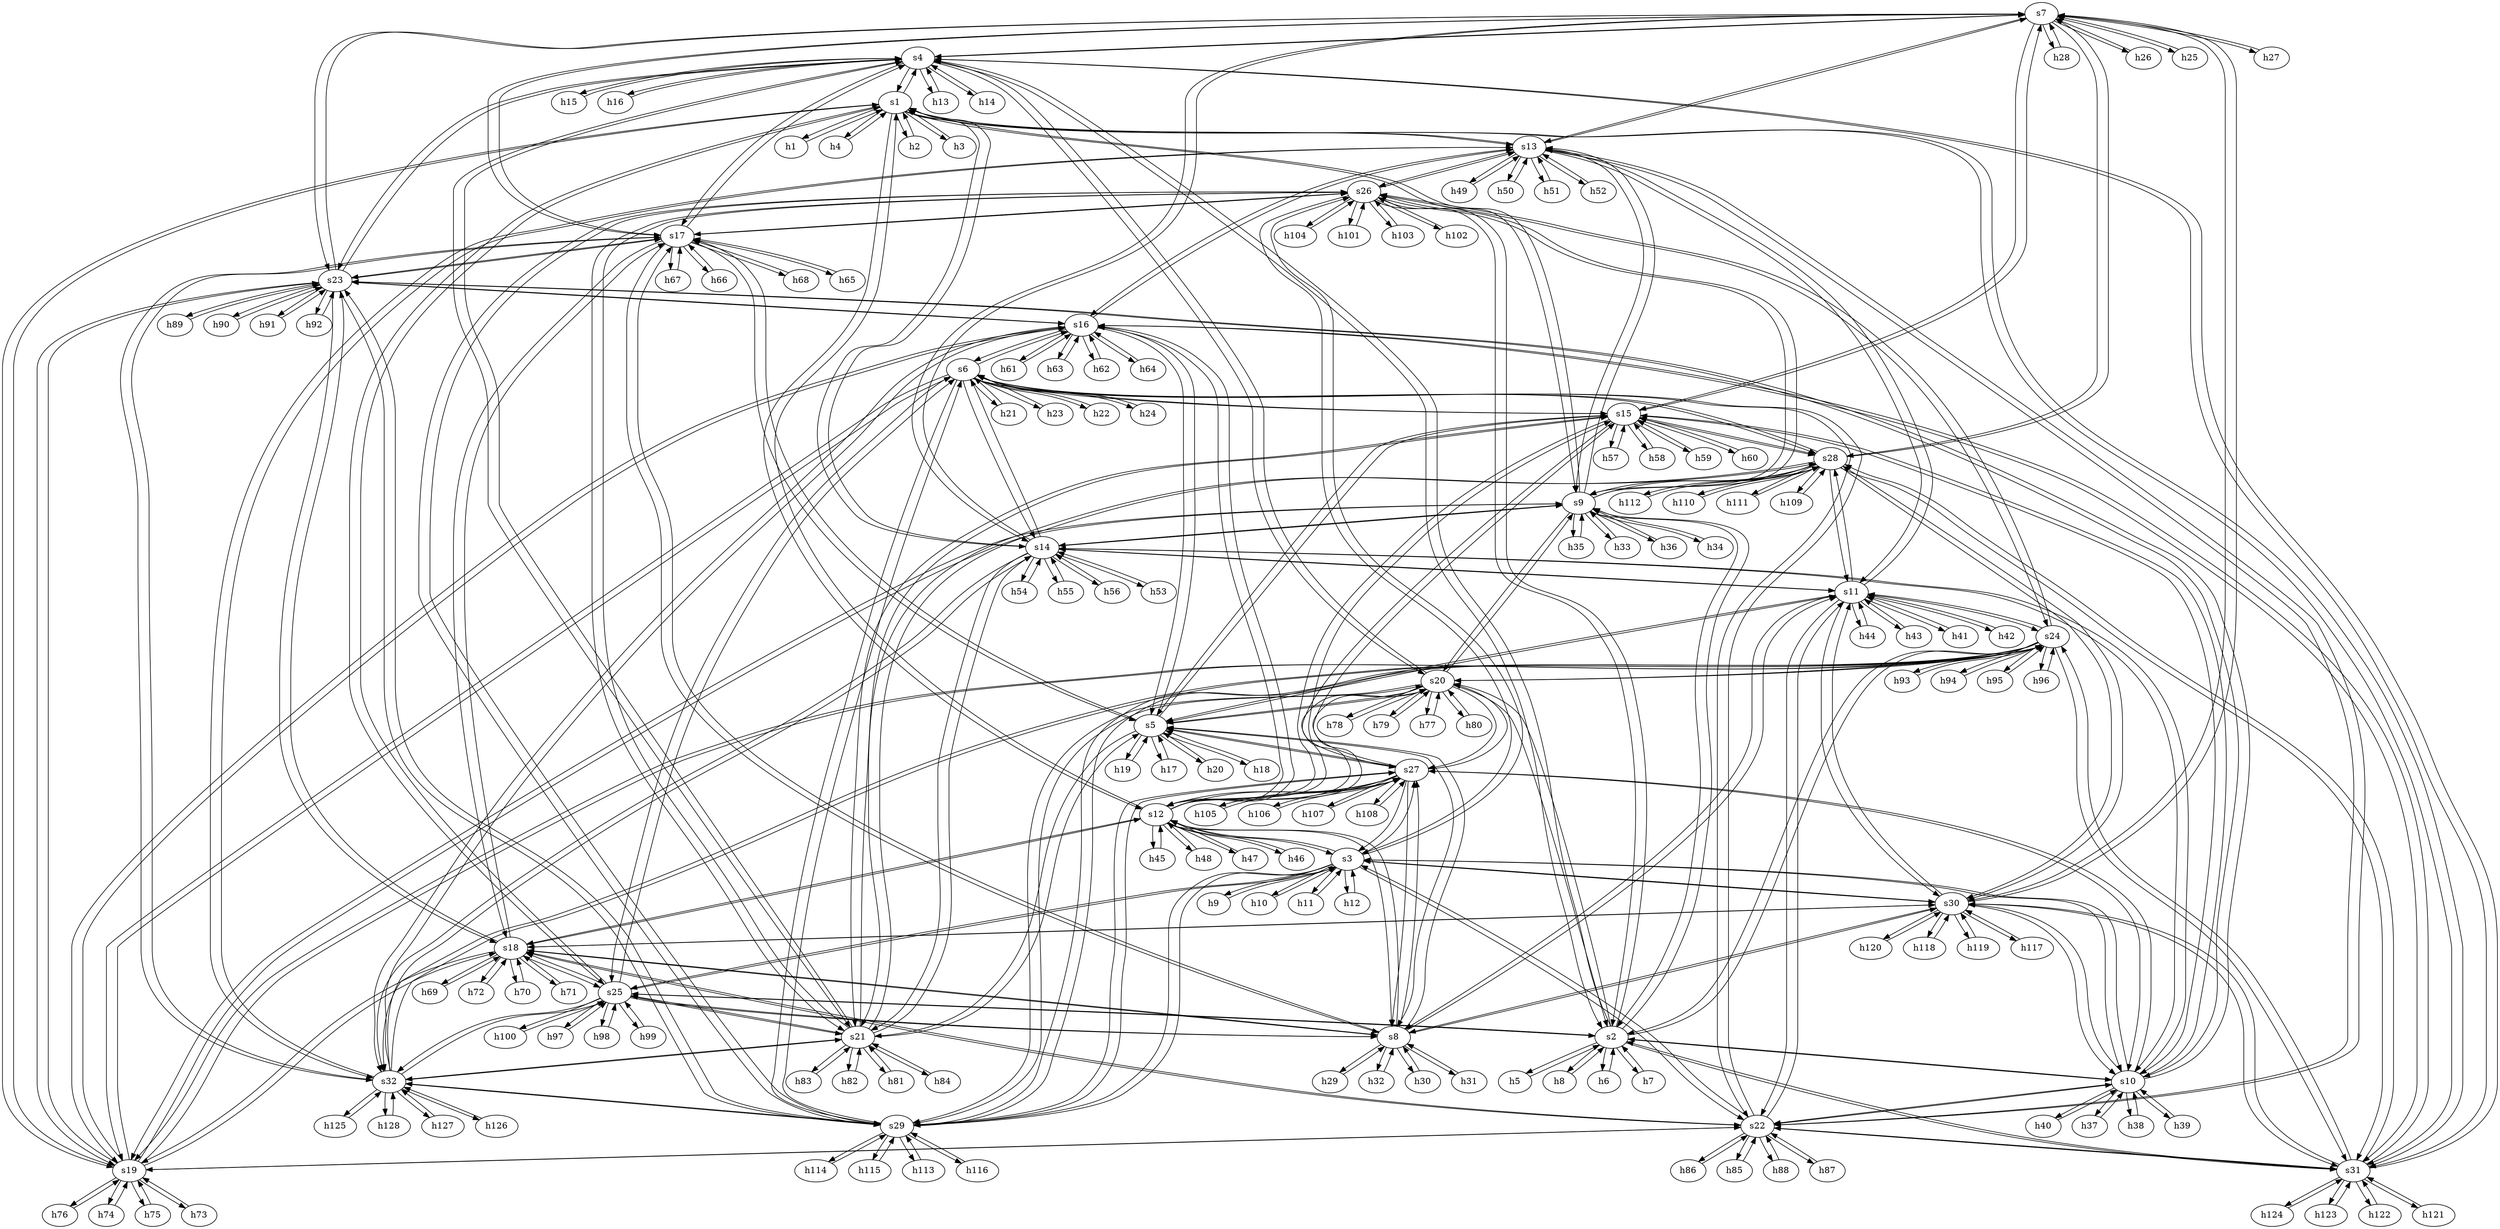 strict digraph "" {
	s7	 [id=7,
		type=switch];
	s4	 [id=4,
		type=switch];
	s7 -> s4	 [capacity="1Gbps",
		cost=1,
		dst_port=7,
		src_port=7];
	s13	 [id=13,
		type=switch];
	s7 -> s13	 [capacity="1Gbps",
		cost=1,
		dst_port=2,
		src_port=0];
	s17	 [id=17,
		type=switch];
	s7 -> s17	 [capacity="1Gbps",
		cost=1,
		dst_port=1,
		src_port=1];
	s15	 [id=15,
		type=switch];
	s7 -> s15	 [capacity="1Gbps",
		cost=1,
		dst_port=2,
		src_port=3];
	s14	 [id=14,
		type=switch];
	s7 -> s14	 [capacity="1Gbps",
		cost=1,
		dst_port=3,
		src_port=4];
	s30	 [id=30,
		type=switch];
	s7 -> s30	 [capacity="1Gbps",
		cost=1,
		dst_port=5,
		src_port=2];
	h28	 [ip="111.0.0.28",
		mac="0:0:0:0:0:1c",
		type=host];
	s7 -> h28	 [capacity="1Gbps",
		cost=1,
		dst_port=0,
		src_port=7];
	s23	 [id=23,
		type=switch];
	s7 -> s23	 [capacity="1Gbps",
		cost=1,
		dst_port=2,
		src_port=5];
	h26	 [ip="111.0.0.26",
		mac="0:0:0:0:0:1a",
		type=host];
	s7 -> h26	 [capacity="1Gbps",
		cost=1,
		dst_port=0,
		src_port=5];
	h25	 [ip="111.0.0.25",
		mac="0:0:0:0:0:19",
		type=host];
	s7 -> h25	 [capacity="1Gbps",
		cost=1,
		dst_port=0,
		src_port=4];
	s28	 [id=28,
		type=switch];
	s7 -> s28	 [capacity="1Gbps",
		cost=1,
		dst_port=3,
		src_port=6];
	h27	 [ip="111.0.0.27",
		mac="0:0:0:0:0:1b",
		type=host];
	s7 -> h27	 [capacity="1Gbps",
		cost=1,
		dst_port=0,
		src_port=6];
	h20	 [ip="111.0.0.20",
		mac="0:0:0:0:0:14",
		type=host];
	s5	 [id=5,
		type=switch];
	h20 -> s5	 [capacity="1Gbps",
		cost=1,
		dst_port=7,
		src_port=0];
	h47	 [ip="111.0.0.47",
		mac="0:0:0:0:0:2f",
		type=host];
	s12	 [id=12,
		type=switch];
	h47 -> s12	 [capacity="1Gbps",
		cost=1,
		dst_port=6,
		src_port=0];
	h46	 [ip="111.0.0.46",
		mac="0:0:0:0:0:2e",
		type=host];
	h46 -> s12	 [capacity="1Gbps",
		cost=1,
		dst_port=5,
		src_port=0];
	h45	 [ip="111.0.0.45",
		mac="0:0:0:0:0:2d",
		type=host];
	h45 -> s12	 [capacity="1Gbps",
		cost=1,
		dst_port=4,
		src_port=0];
	h44	 [ip="111.0.0.44",
		mac="0:0:0:0:0:2c",
		type=host];
	s11	 [id=11,
		type=switch];
	h44 -> s11	 [capacity="1Gbps",
		cost=1,
		dst_port=7,
		src_port=0];
	h43	 [ip="111.0.0.43",
		mac="0:0:0:0:0:2b",
		type=host];
	h43 -> s11	 [capacity="1Gbps",
		cost=1,
		dst_port=6,
		src_port=0];
	s5 -> h20	 [capacity="1Gbps",
		cost=1,
		dst_port=0,
		src_port=7];
	s5 -> s11	 [capacity="1Gbps",
		cost=1,
		dst_port=3,
		src_port=1];
	s5 -> s17	 [capacity="1Gbps",
		cost=1,
		dst_port=2,
		src_port=2];
	s16	 [id=16,
		type=switch];
	s5 -> s16	 [capacity="1Gbps",
		cost=1,
		dst_port=5,
		src_port=3];
	s5 -> s15	 [capacity="1Gbps",
		cost=1,
		dst_port=4,
		src_port=4];
	h18	 [ip="111.0.0.18",
		mac="0:0:0:0:0:12",
		type=host];
	s5 -> h18	 [capacity="1Gbps",
		cost=1,
		dst_port=0,
		src_port=5];
	h19	 [ip="111.0.0.19",
		mac="0:0:0:0:0:13",
		type=host];
	s5 -> h19	 [capacity="1Gbps",
		cost=1,
		dst_port=0,
		src_port=6];
	h17	 [ip="111.0.0.17",
		mac="0:0:0:0:0:11",
		type=host];
	s5 -> h17	 [capacity="1Gbps",
		cost=1,
		dst_port=0,
		src_port=4];
	s8	 [id=8,
		type=switch];
	s5 -> s8	 [capacity="1Gbps",
		cost=1,
		dst_port=5,
		src_port=0];
	s20	 [id=20,
		type=switch];
	s5 -> s20	 [capacity="1Gbps",
		cost=1,
		dst_port=2,
		src_port=5];
	s21	 [id=21,
		type=switch];
	s5 -> s21	 [capacity="1Gbps",
		cost=1,
		dst_port=4,
		src_port=6];
	s27	 [id=27,
		type=switch];
	s5 -> s27	 [capacity="1Gbps",
		cost=1,
		dst_port=6,
		src_port=7];
	h41	 [ip="111.0.0.41",
		mac="0:0:0:0:0:29",
		type=host];
	h41 -> s11	 [capacity="1Gbps",
		cost=1,
		dst_port=4,
		src_port=0];
	h40	 [ip="111.0.0.40",
		mac="0:0:0:0:0:28",
		type=host];
	s10	 [id=10,
		type=switch];
	h40 -> s10	 [capacity="1Gbps",
		cost=1,
		dst_port=7,
		src_port=0];
	s4 -> s7	 [capacity="1Gbps",
		cost=1,
		dst_port=7,
		src_port=7];
	s4 -> s17	 [capacity="1Gbps",
		cost=1,
		dst_port=3,
		src_port=3];
	s31	 [id=31,
		type=switch];
	s4 -> s31	 [capacity="1Gbps",
		cost=1,
		dst_port=4,
		src_port=0];
	h13	 [ip="111.0.0.13",
		mac="0:0:0:0:0:d",
		type=host];
	s4 -> h13	 [capacity="1Gbps",
		cost=1,
		dst_port=0,
		src_port=4];
	h14	 [ip="111.0.0.14",
		mac="0:0:0:0:0:e",
		type=host];
	s4 -> h14	 [capacity="1Gbps",
		cost=1,
		dst_port=0,
		src_port=5];
	h15	 [ip="111.0.0.15",
		mac="0:0:0:0:0:f",
		type=host];
	s4 -> h15	 [capacity="1Gbps",
		cost=1,
		dst_port=0,
		src_port=6];
	h16	 [ip="111.0.0.16",
		mac="0:0:0:0:0:10",
		type=host];
	s4 -> h16	 [capacity="1Gbps",
		cost=1,
		dst_port=0,
		src_port=7];
	s4 -> s23	 [capacity="1Gbps",
		cost=1,
		dst_port=6,
		src_port=4];
	s2	 [id=2,
		type=switch];
	s4 -> s2	 [capacity="1Gbps",
		cost=1,
		dst_port=3,
		src_port=1];
	s1	 [id=1,
		type=switch];
	s4 -> s1	 [capacity="1Gbps",
		cost=1,
		dst_port=7,
		src_port=2];
	s4 -> s20	 [capacity="1Gbps",
		cost=1,
		dst_port=3,
		src_port=5];
	s4 -> s21	 [capacity="1Gbps",
		cost=1,
		dst_port=7,
		src_port=6];
	h49	 [ip="111.0.0.49",
		mac="0:0:0:0:0:31",
		type=host];
	h49 -> s13	 [capacity="1Gbps",
		cost=1,
		dst_port=4,
		src_port=0];
	h48	 [ip="111.0.0.48",
		mac="0:0:0:0:0:30",
		type=host];
	h48 -> s12	 [capacity="1Gbps",
		cost=1,
		dst_port=7,
		src_port=0];
	h128	 [ip="111.0.0.128",
		mac="0:0:0:0:0:80",
		type=host];
	s32	 [id=32,
		type=switch];
	h128 -> s32	 [capacity="1Gbps",
		cost=1,
		dst_port=7,
		src_port=0];
	h127	 [ip="111.0.0.127",
		mac="0:0:0:0:0:7f",
		type=host];
	h127 -> s32	 [capacity="1Gbps",
		cost=1,
		dst_port=6,
		src_port=0];
	h126	 [ip="111.0.0.126",
		mac="0:0:0:0:0:7e",
		type=host];
	h126 -> s32	 [capacity="1Gbps",
		cost=1,
		dst_port=5,
		src_port=0];
	h125	 [ip="111.0.0.125",
		mac="0:0:0:0:0:7d",
		type=host];
	h125 -> s32	 [capacity="1Gbps",
		cost=1,
		dst_port=4,
		src_port=0];
	h124	 [ip="111.0.0.124",
		mac="0:0:0:0:0:7c",
		type=host];
	h124 -> s31	 [capacity="1Gbps",
		cost=1,
		dst_port=7,
		src_port=0];
	h123	 [ip="111.0.0.123",
		mac="0:0:0:0:0:7b",
		type=host];
	h123 -> s31	 [capacity="1Gbps",
		cost=1,
		dst_port=6,
		src_port=0];
	h122	 [ip="111.0.0.122",
		mac="0:0:0:0:0:7a",
		type=host];
	h122 -> s31	 [capacity="1Gbps",
		cost=1,
		dst_port=5,
		src_port=0];
	h121	 [ip="111.0.0.121",
		mac="0:0:0:0:0:79",
		type=host];
	h121 -> s31	 [capacity="1Gbps",
		cost=1,
		dst_port=4,
		src_port=0];
	h120	 [ip="111.0.0.120",
		mac="0:0:0:0:0:78",
		type=host];
	h120 -> s30	 [capacity="1Gbps",
		cost=1,
		dst_port=7,
		src_port=0];
	h54	 [ip="111.0.0.54",
		mac="0:0:0:0:0:36",
		type=host];
	h54 -> s14	 [capacity="1Gbps",
		cost=1,
		dst_port=5,
		src_port=0];
	h55	 [ip="111.0.0.55",
		mac="0:0:0:0:0:37",
		type=host];
	h55 -> s14	 [capacity="1Gbps",
		cost=1,
		dst_port=6,
		src_port=0];
	h56	 [ip="111.0.0.56",
		mac="0:0:0:0:0:38",
		type=host];
	h56 -> s14	 [capacity="1Gbps",
		cost=1,
		dst_port=7,
		src_port=0];
	h57	 [ip="111.0.0.57",
		mac="0:0:0:0:0:39",
		type=host];
	h57 -> s15	 [capacity="1Gbps",
		cost=1,
		dst_port=4,
		src_port=0];
	h50	 [ip="111.0.0.50",
		mac="0:0:0:0:0:32",
		type=host];
	h50 -> s13	 [capacity="1Gbps",
		cost=1,
		dst_port=5,
		src_port=0];
	h51	 [ip="111.0.0.51",
		mac="0:0:0:0:0:33",
		type=host];
	h51 -> s13	 [capacity="1Gbps",
		cost=1,
		dst_port=6,
		src_port=0];
	h52	 [ip="111.0.0.52",
		mac="0:0:0:0:0:34",
		type=host];
	h52 -> s13	 [capacity="1Gbps",
		cost=1,
		dst_port=7,
		src_port=0];
	h53	 [ip="111.0.0.53",
		mac="0:0:0:0:0:35",
		type=host];
	h53 -> s14	 [capacity="1Gbps",
		cost=1,
		dst_port=4,
		src_port=0];
	h58	 [ip="111.0.0.58",
		mac="0:0:0:0:0:3a",
		type=host];
	h58 -> s15	 [capacity="1Gbps",
		cost=1,
		dst_port=5,
		src_port=0];
	h59	 [ip="111.0.0.59",
		mac="0:0:0:0:0:3b",
		type=host];
	h59 -> s15	 [capacity="1Gbps",
		cost=1,
		dst_port=6,
		src_port=0];
	h42	 [ip="111.0.0.42",
		mac="0:0:0:0:0:2a",
		type=host];
	h42 -> s11	 [capacity="1Gbps",
		cost=1,
		dst_port=5,
		src_port=0];
	h118	 [ip="111.0.0.118",
		mac="0:0:0:0:0:76",
		type=host];
	h118 -> s30	 [capacity="1Gbps",
		cost=1,
		dst_port=5,
		src_port=0];
	h119	 [ip="111.0.0.119",
		mac="0:0:0:0:0:77",
		type=host];
	h119 -> s30	 [capacity="1Gbps",
		cost=1,
		dst_port=6,
		src_port=0];
	h112	 [ip="111.0.0.112",
		mac="0:0:0:0:0:70",
		type=host];
	h112 -> s28	 [capacity="1Gbps",
		cost=1,
		dst_port=7,
		src_port=0];
	h113	 [ip="111.0.0.113",
		mac="0:0:0:0:0:71",
		type=host];
	s29	 [id=29,
		type=switch];
	h113 -> s29	 [capacity="1Gbps",
		cost=1,
		dst_port=4,
		src_port=0];
	h110	 [ip="111.0.0.110",
		mac="0:0:0:0:0:6e",
		type=host];
	h110 -> s28	 [capacity="1Gbps",
		cost=1,
		dst_port=5,
		src_port=0];
	h111	 [ip="111.0.0.111",
		mac="0:0:0:0:0:6f",
		type=host];
	h111 -> s28	 [capacity="1Gbps",
		cost=1,
		dst_port=6,
		src_port=0];
	h116	 [ip="111.0.0.116",
		mac="0:0:0:0:0:74",
		type=host];
	h116 -> s29	 [capacity="1Gbps",
		cost=1,
		dst_port=7,
		src_port=0];
	h117	 [ip="111.0.0.117",
		mac="0:0:0:0:0:75",
		type=host];
	h117 -> s30	 [capacity="1Gbps",
		cost=1,
		dst_port=4,
		src_port=0];
	h114	 [ip="111.0.0.114",
		mac="0:0:0:0:0:72",
		type=host];
	h114 -> s29	 [capacity="1Gbps",
		cost=1,
		dst_port=5,
		src_port=0];
	h115	 [ip="111.0.0.115",
		mac="0:0:0:0:0:73",
		type=host];
	h115 -> s29	 [capacity="1Gbps",
		cost=1,
		dst_port=6,
		src_port=0];
	h69	 [ip="111.0.0.69",
		mac="0:0:0:0:0:45",
		type=host];
	s18	 [id=18,
		type=switch];
	h69 -> s18	 [capacity="1Gbps",
		cost=1,
		dst_port=4,
		src_port=0];
	h68	 [ip="111.0.0.68",
		mac="0:0:0:0:0:44",
		type=host];
	h68 -> s17	 [capacity="1Gbps",
		cost=1,
		dst_port=7,
		src_port=0];
	h61	 [ip="111.0.0.61",
		mac="0:0:0:0:0:3d",
		type=host];
	h61 -> s16	 [capacity="1Gbps",
		cost=1,
		dst_port=4,
		src_port=0];
	h60	 [ip="111.0.0.60",
		mac="0:0:0:0:0:3c",
		type=host];
	h60 -> s15	 [capacity="1Gbps",
		cost=1,
		dst_port=7,
		src_port=0];
	h63	 [ip="111.0.0.63",
		mac="0:0:0:0:0:3f",
		type=host];
	h63 -> s16	 [capacity="1Gbps",
		cost=1,
		dst_port=6,
		src_port=0];
	h62	 [ip="111.0.0.62",
		mac="0:0:0:0:0:3e",
		type=host];
	h62 -> s16	 [capacity="1Gbps",
		cost=1,
		dst_port=5,
		src_port=0];
	h65	 [ip="111.0.0.65",
		mac="0:0:0:0:0:41",
		type=host];
	h65 -> s17	 [capacity="1Gbps",
		cost=1,
		dst_port=4,
		src_port=0];
	h64	 [ip="111.0.0.64",
		mac="0:0:0:0:0:40",
		type=host];
	h64 -> s16	 [capacity="1Gbps",
		cost=1,
		dst_port=7,
		src_port=0];
	h67	 [ip="111.0.0.67",
		mac="0:0:0:0:0:43",
		type=host];
	h67 -> s17	 [capacity="1Gbps",
		cost=1,
		dst_port=6,
		src_port=0];
	h66	 [ip="111.0.0.66",
		mac="0:0:0:0:0:42",
		type=host];
	h66 -> s17	 [capacity="1Gbps",
		cost=1,
		dst_port=5,
		src_port=0];
	s19	 [id=19,
		type=switch];
	s19 -> s18	 [capacity="1Gbps",
		cost=1,
		dst_port=0,
		src_port=1];
	s19 -> s16	 [capacity="1Gbps",
		cost=1,
		dst_port=0,
		src_port=3];
	h76	 [ip="111.0.0.76",
		mac="0:0:0:0:0:4c",
		type=host];
	s19 -> h76	 [capacity="1Gbps",
		cost=1,
		dst_port=0,
		src_port=7];
	h74	 [ip="111.0.0.74",
		mac="0:0:0:0:0:4a",
		type=host];
	s19 -> h74	 [capacity="1Gbps",
		cost=1,
		dst_port=0,
		src_port=5];
	h75	 [ip="111.0.0.75",
		mac="0:0:0:0:0:4b",
		type=host];
	s19 -> h75	 [capacity="1Gbps",
		cost=1,
		dst_port=0,
		src_port=6];
	h73	 [ip="111.0.0.73",
		mac="0:0:0:0:0:49",
		type=host];
	s19 -> h73	 [capacity="1Gbps",
		cost=1,
		dst_port=0,
		src_port=4];
	s9	 [id=9,
		type=switch];
	s19 -> s9	 [capacity="1Gbps",
		cost=1,
		dst_port=0,
		src_port=0];
	s19 -> s23	 [capacity="1Gbps",
		cost=1,
		dst_port=0,
		src_port=6];
	s19 -> s1	 [capacity="1Gbps",
		cost=1,
		dst_port=4,
		src_port=2];
	s6	 [id=6,
		type=switch];
	s19 -> s6	 [capacity="1Gbps",
		cost=1,
		dst_port=0,
		src_port=4];
	s22	 [id=22,
		type=switch];
	s19 -> s22	 [capacity="1Gbps",
		cost=1,
		dst_port=0,
		src_port=5];
	s24	 [id=24,
		type=switch];
	s19 -> s24	 [capacity="1Gbps",
		cost=1,
		dst_port=0,
		src_port=7];
	s18 -> h69	 [capacity="1Gbps",
		cost=1,
		dst_port=0,
		src_port=4];
	s18 -> s19	 [capacity="1Gbps",
		cost=1,
		dst_port=1,
		src_port=0];
	s18 -> s12	 [capacity="1Gbps",
		cost=1,
		dst_port=6,
		src_port=2];
	s18 -> s17	 [capacity="1Gbps",
		cost=1,
		dst_port=0,
		src_port=3];
	h72	 [ip="111.0.0.72",
		mac="0:0:0:0:0:48",
		type=host];
	s18 -> h72	 [capacity="1Gbps",
		cost=1,
		dst_port=0,
		src_port=7];
	h70	 [ip="111.0.0.70",
		mac="0:0:0:0:0:46",
		type=host];
	s18 -> h70	 [capacity="1Gbps",
		cost=1,
		dst_port=0,
		src_port=5];
	h71	 [ip="111.0.0.71",
		mac="0:0:0:0:0:47",
		type=host];
	s18 -> h71	 [capacity="1Gbps",
		cost=1,
		dst_port=0,
		src_port=6];
	s18 -> s30	 [capacity="1Gbps",
		cost=1,
		dst_port=6,
		src_port=4];
	s18 -> s8	 [capacity="1Gbps",
		cost=1,
		dst_port=0,
		src_port=1];
	s18 -> s23	 [capacity="1Gbps",
		cost=1,
		dst_port=1,
		src_port=6];
	s25	 [id=25,
		type=switch];
	s18 -> s25	 [capacity="1Gbps",
		cost=1,
		dst_port=6,
		src_port=7];
	s18 -> s22	 [capacity="1Gbps",
		cost=1,
		dst_port=1,
		src_port=5];
	s13 -> s7	 [capacity="1Gbps",
		cost=1,
		dst_port=0,
		src_port=2];
	s13 -> h49	 [capacity="1Gbps",
		cost=1,
		dst_port=0,
		src_port=4];
	s13 -> h50	 [capacity="1Gbps",
		cost=1,
		dst_port=0,
		src_port=5];
	s13 -> h51	 [capacity="1Gbps",
		cost=1,
		dst_port=0,
		src_port=6];
	s13 -> h52	 [capacity="1Gbps",
		cost=1,
		dst_port=0,
		src_port=7];
	s13 -> s11	 [capacity="1Gbps",
		cost=1,
		dst_port=1,
		src_port=1];
	s13 -> s16	 [capacity="1Gbps",
		cost=1,
		dst_port=1,
		src_port=3];
	s13 -> s32	 [capacity="1Gbps",
		cost=1,
		dst_port=0,
		src_port=4];
	s13 -> s9	 [capacity="1Gbps",
		cost=1,
		dst_port=1,
		src_port=0];
	s13 -> s1	 [capacity="1Gbps",
		cost=1,
		dst_port=1,
		src_port=7];
	s13 -> s22	 [capacity="1Gbps",
		cost=1,
		dst_port=7,
		src_port=5];
	s26	 [id=26,
		type=switch];
	s13 -> s26	 [capacity="1Gbps",
		cost=1,
		dst_port=4,
		src_port=6];
	s12 -> h47	 [capacity="1Gbps",
		cost=1,
		dst_port=0,
		src_port=6];
	s12 -> h46	 [capacity="1Gbps",
		cost=1,
		dst_port=0,
		src_port=5];
	s12 -> h45	 [capacity="1Gbps",
		cost=1,
		dst_port=0,
		src_port=4];
	s12 -> h48	 [capacity="1Gbps",
		cost=1,
		dst_port=0,
		src_port=7];
	s12 -> s18	 [capacity="1Gbps",
		cost=1,
		dst_port=2,
		src_port=6];
	s12 -> s16	 [capacity="1Gbps",
		cost=1,
		dst_port=2,
		src_port=3];
	s12 -> s15	 [capacity="1Gbps",
		cost=1,
		dst_port=0,
		src_port=4];
	s12 -> s8	 [capacity="1Gbps",
		cost=1,
		dst_port=1,
		src_port=0];
	s3	 [id=3,
		type=switch];
	s12 -> s3	 [capacity="1Gbps",
		cost=1,
		dst_port=0,
		src_port=1];
	s12 -> s1	 [capacity="1Gbps",
		cost=1,
		dst_port=2,
		src_port=2];
	s12 -> s20	 [capacity="1Gbps",
		cost=1,
		dst_port=1,
		src_port=5];
	s12 -> s27	 [capacity="1Gbps",
		cost=1,
		dst_port=2,
		src_port=7];
	s11 -> h44	 [capacity="1Gbps",
		cost=1,
		dst_port=0,
		src_port=7];
	s11 -> h43	 [capacity="1Gbps",
		cost=1,
		dst_port=0,
		src_port=6];
	s11 -> s5	 [capacity="1Gbps",
		cost=1,
		dst_port=1,
		src_port=3];
	s11 -> h41	 [capacity="1Gbps",
		cost=1,
		dst_port=0,
		src_port=4];
	s11 -> h42	 [capacity="1Gbps",
		cost=1,
		dst_port=0,
		src_port=5];
	s11 -> s13	 [capacity="1Gbps",
		cost=1,
		dst_port=1,
		src_port=1];
	s11 -> s14	 [capacity="1Gbps",
		cost=1,
		dst_port=1,
		src_port=4];
	s11 -> s30	 [capacity="1Gbps",
		cost=1,
		dst_port=3,
		src_port=2];
	s11 -> s8	 [capacity="1Gbps",
		cost=1,
		dst_port=2,
		src_port=0];
	s11 -> s22	 [capacity="1Gbps",
		cost=1,
		dst_port=3,
		src_port=5];
	s11 -> s24	 [capacity="1Gbps",
		cost=1,
		dst_port=2,
		src_port=6];
	s11 -> s28	 [capacity="1Gbps",
		cost=1,
		dst_port=2,
		src_port=7];
	s10 -> h40	 [capacity="1Gbps",
		cost=1,
		dst_port=0,
		src_port=7];
	s10 -> s15	 [capacity="1Gbps",
		cost=1,
		dst_port=1,
		src_port=3];
	s10 -> s14	 [capacity="1Gbps",
		cost=1,
		dst_port=2,
		src_port=4];
	s10 -> s30	 [capacity="1Gbps",
		cost=1,
		dst_port=4,
		src_port=2];
	s10 -> s23	 [capacity="1Gbps",
		cost=1,
		dst_port=3,
		src_port=6];
	s10 -> s3	 [capacity="1Gbps",
		cost=1,
		dst_port=1,
		src_port=0];
	s10 -> s2	 [capacity="1Gbps",
		cost=1,
		dst_port=1,
		src_port=1];
	h37	 [ip="111.0.0.37",
		mac="0:0:0:0:0:25",
		type=host];
	s10 -> h37	 [capacity="1Gbps",
		cost=1,
		dst_port=0,
		src_port=4];
	h38	 [ip="111.0.0.38",
		mac="0:0:0:0:0:26",
		type=host];
	s10 -> h38	 [capacity="1Gbps",
		cost=1,
		dst_port=0,
		src_port=5];
	h39	 [ip="111.0.0.39",
		mac="0:0:0:0:0:27",
		type=host];
	s10 -> h39	 [capacity="1Gbps",
		cost=1,
		dst_port=0,
		src_port=6];
	s10 -> s22	 [capacity="1Gbps",
		cost=1,
		dst_port=4,
		src_port=5];
	s10 -> s27	 [capacity="1Gbps",
		cost=1,
		dst_port=3,
		src_port=7];
	s17 -> s7	 [capacity="1Gbps",
		cost=1,
		dst_port=1,
		src_port=1];
	s17 -> s5	 [capacity="1Gbps",
		cost=1,
		dst_port=2,
		src_port=2];
	s17 -> s4	 [capacity="1Gbps",
		cost=1,
		dst_port=3,
		src_port=3];
	s17 -> h68	 [capacity="1Gbps",
		cost=1,
		dst_port=0,
		src_port=7];
	s17 -> h65	 [capacity="1Gbps",
		cost=1,
		dst_port=0,
		src_port=4];
	s17 -> h67	 [capacity="1Gbps",
		cost=1,
		dst_port=0,
		src_port=6];
	s17 -> h66	 [capacity="1Gbps",
		cost=1,
		dst_port=0,
		src_port=5];
	s17 -> s18	 [capacity="1Gbps",
		cost=1,
		dst_port=3,
		src_port=0];
	s17 -> s32	 [capacity="1Gbps",
		cost=1,
		dst_port=1,
		src_port=7];
	s17 -> s8	 [capacity="1Gbps",
		cost=1,
		dst_port=3,
		src_port=5];
	s17 -> s23	 [capacity="1Gbps",
		cost=1,
		dst_port=4,
		src_port=4];
	s17 -> s26	 [capacity="1Gbps",
		cost=1,
		dst_port=3,
		src_port=6];
	s16 -> s5	 [capacity="1Gbps",
		cost=1,
		dst_port=3,
		src_port=5];
	s16 -> h61	 [capacity="1Gbps",
		cost=1,
		dst_port=0,
		src_port=4];
	s16 -> h63	 [capacity="1Gbps",
		cost=1,
		dst_port=0,
		src_port=6];
	s16 -> h62	 [capacity="1Gbps",
		cost=1,
		dst_port=0,
		src_port=5];
	s16 -> h64	 [capacity="1Gbps",
		cost=1,
		dst_port=0,
		src_port=7];
	s16 -> s19	 [capacity="1Gbps",
		cost=1,
		dst_port=3,
		src_port=0];
	s16 -> s13	 [capacity="1Gbps",
		cost=1,
		dst_port=3,
		src_port=1];
	s16 -> s12	 [capacity="1Gbps",
		cost=1,
		dst_port=3,
		src_port=2];
	s16 -> s31	 [capacity="1Gbps",
		cost=1,
		dst_port=3,
		src_port=3];
	s16 -> s32	 [capacity="1Gbps",
		cost=1,
		dst_port=2,
		src_port=6];
	s16 -> s23	 [capacity="1Gbps",
		cost=1,
		dst_port=5,
		src_port=7];
	s16 -> s6	 [capacity="1Gbps",
		cost=1,
		dst_port=1,
		src_port=4];
	s15 -> s7	 [capacity="1Gbps",
		cost=1,
		dst_port=3,
		src_port=2];
	s15 -> s5	 [capacity="1Gbps",
		cost=1,
		dst_port=4,
		src_port=4];
	s15 -> h57	 [capacity="1Gbps",
		cost=1,
		dst_port=0,
		src_port=4];
	s15 -> h58	 [capacity="1Gbps",
		cost=1,
		dst_port=0,
		src_port=5];
	s15 -> h59	 [capacity="1Gbps",
		cost=1,
		dst_port=0,
		src_port=6];
	s15 -> h60	 [capacity="1Gbps",
		cost=1,
		dst_port=0,
		src_port=7];
	s15 -> s12	 [capacity="1Gbps",
		cost=1,
		dst_port=4,
		src_port=0];
	s15 -> s10	 [capacity="1Gbps",
		cost=1,
		dst_port=3,
		src_port=1];
	s15 -> s6	 [capacity="1Gbps",
		cost=1,
		dst_port=2,
		src_port=3];
	s15 -> s21	 [capacity="1Gbps",
		cost=1,
		dst_port=1,
		src_port=5];
	s15 -> s27	 [capacity="1Gbps",
		cost=1,
		dst_port=4,
		src_port=6];
	s15 -> s28	 [capacity="1Gbps",
		cost=1,
		dst_port=5,
		src_port=7];
	s14 -> s7	 [capacity="1Gbps",
		cost=1,
		dst_port=4,
		src_port=3];
	s14 -> h54	 [capacity="1Gbps",
		cost=1,
		dst_port=0,
		src_port=5];
	s14 -> h55	 [capacity="1Gbps",
		cost=1,
		dst_port=0,
		src_port=6];
	s14 -> h56	 [capacity="1Gbps",
		cost=1,
		dst_port=0,
		src_port=7];
	s14 -> h53	 [capacity="1Gbps",
		cost=1,
		dst_port=0,
		src_port=4];
	s14 -> s11	 [capacity="1Gbps",
		cost=1,
		dst_port=4,
		src_port=1];
	s14 -> s10	 [capacity="1Gbps",
		cost=1,
		dst_port=4,
		src_port=2];
	s14 -> s32	 [capacity="1Gbps",
		cost=1,
		dst_port=3,
		src_port=5];
	s14 -> s9	 [capacity="1Gbps",
		cost=1,
		dst_port=4,
		src_port=0];
	s14 -> s1	 [capacity="1Gbps",
		cost=1,
		dst_port=5,
		src_port=7];
	s14 -> s6	 [capacity="1Gbps",
		cost=1,
		dst_port=3,
		src_port=4];
	s14 -> s21	 [capacity="1Gbps",
		cost=1,
		dst_port=2,
		src_port=6];
	h78	 [ip="111.0.0.78",
		mac="0:0:0:0:0:4e",
		type=host];
	h78 -> s20	 [capacity="1Gbps",
		cost=1,
		dst_port=5,
		src_port=0];
	h79	 [ip="111.0.0.79",
		mac="0:0:0:0:0:4f",
		type=host];
	h79 -> s20	 [capacity="1Gbps",
		cost=1,
		dst_port=6,
		src_port=0];
	h76 -> s19	 [capacity="1Gbps",
		cost=1,
		dst_port=7,
		src_port=0];
	h77	 [ip="111.0.0.77",
		mac="0:0:0:0:0:4d",
		type=host];
	h77 -> s20	 [capacity="1Gbps",
		cost=1,
		dst_port=4,
		src_port=0];
	h74 -> s19	 [capacity="1Gbps",
		cost=1,
		dst_port=5,
		src_port=0];
	h75 -> s19	 [capacity="1Gbps",
		cost=1,
		dst_port=6,
		src_port=0];
	h72 -> s18	 [capacity="1Gbps",
		cost=1,
		dst_port=7,
		src_port=0];
	h73 -> s19	 [capacity="1Gbps",
		cost=1,
		dst_port=4,
		src_port=0];
	h70 -> s18	 [capacity="1Gbps",
		cost=1,
		dst_port=5,
		src_port=0];
	h71 -> s18	 [capacity="1Gbps",
		cost=1,
		dst_port=6,
		src_port=0];
	h8	 [ip="111.0.0.8",
		mac="0:0:0:0:0:8",
		type=host];
	h8 -> s2	 [capacity="1Gbps",
		cost=1,
		dst_port=7,
		src_port=0];
	h9	 [ip="111.0.0.9",
		mac="0:0:0:0:0:9",
		type=host];
	h9 -> s3	 [capacity="1Gbps",
		cost=1,
		dst_port=4,
		src_port=0];
	h2	 [ip="111.0.0.2",
		mac="0:0:0:0:0:2",
		type=host];
	h2 -> s1	 [capacity="1Gbps",
		cost=1,
		dst_port=5,
		src_port=0];
	h3	 [ip="111.0.0.3",
		mac="0:0:0:0:0:3",
		type=host];
	h3 -> s1	 [capacity="1Gbps",
		cost=1,
		dst_port=6,
		src_port=0];
	h1	 [ip="111.0.0.1",
		mac="0:0:0:0:0:1",
		type=host];
	h1 -> s1	 [capacity="1Gbps",
		cost=1,
		dst_port=4,
		src_port=0];
	h6	 [ip="111.0.0.6",
		mac="0:0:0:0:0:6",
		type=host];
	h6 -> s2	 [capacity="1Gbps",
		cost=1,
		dst_port=5,
		src_port=0];
	h7	 [ip="111.0.0.7",
		mac="0:0:0:0:0:7",
		type=host];
	h7 -> s2	 [capacity="1Gbps",
		cost=1,
		dst_port=6,
		src_port=0];
	h4	 [ip="111.0.0.4",
		mac="0:0:0:0:0:4",
		type=host];
	h4 -> s1	 [capacity="1Gbps",
		cost=1,
		dst_port=7,
		src_port=0];
	h5	 [ip="111.0.0.5",
		mac="0:0:0:0:0:5",
		type=host];
	h5 -> s2	 [capacity="1Gbps",
		cost=1,
		dst_port=4,
		src_port=0];
	h105	 [ip="111.0.0.105",
		mac="0:0:0:0:0:69",
		type=host];
	h105 -> s27	 [capacity="1Gbps",
		cost=1,
		dst_port=4,
		src_port=0];
	h104	 [ip="111.0.0.104",
		mac="0:0:0:0:0:68",
		type=host];
	h104 -> s26	 [capacity="1Gbps",
		cost=1,
		dst_port=7,
		src_port=0];
	h106	 [ip="111.0.0.106",
		mac="0:0:0:0:0:6a",
		type=host];
	h106 -> s27	 [capacity="1Gbps",
		cost=1,
		dst_port=5,
		src_port=0];
	h107	 [ip="111.0.0.107",
		mac="0:0:0:0:0:6b",
		type=host];
	h107 -> s27	 [capacity="1Gbps",
		cost=1,
		dst_port=6,
		src_port=0];
	h83	 [ip="111.0.0.83",
		mac="0:0:0:0:0:53",
		type=host];
	h83 -> s21	 [capacity="1Gbps",
		cost=1,
		dst_port=6,
		src_port=0];
	h82	 [ip="111.0.0.82",
		mac="0:0:0:0:0:52",
		type=host];
	h82 -> s21	 [capacity="1Gbps",
		cost=1,
		dst_port=5,
		src_port=0];
	h81	 [ip="111.0.0.81",
		mac="0:0:0:0:0:51",
		type=host];
	h81 -> s21	 [capacity="1Gbps",
		cost=1,
		dst_port=4,
		src_port=0];
	h80	 [ip="111.0.0.80",
		mac="0:0:0:0:0:50",
		type=host];
	h80 -> s20	 [capacity="1Gbps",
		cost=1,
		dst_port=7,
		src_port=0];
	h87	 [ip="111.0.0.87",
		mac="0:0:0:0:0:57",
		type=host];
	h87 -> s22	 [capacity="1Gbps",
		cost=1,
		dst_port=6,
		src_port=0];
	h86	 [ip="111.0.0.86",
		mac="0:0:0:0:0:56",
		type=host];
	h86 -> s22	 [capacity="1Gbps",
		cost=1,
		dst_port=5,
		src_port=0];
	h85	 [ip="111.0.0.85",
		mac="0:0:0:0:0:55",
		type=host];
	h85 -> s22	 [capacity="1Gbps",
		cost=1,
		dst_port=4,
		src_port=0];
	h84	 [ip="111.0.0.84",
		mac="0:0:0:0:0:54",
		type=host];
	h84 -> s21	 [capacity="1Gbps",
		cost=1,
		dst_port=7,
		src_port=0];
	h101	 [ip="111.0.0.101",
		mac="0:0:0:0:0:65",
		type=host];
	h101 -> s26	 [capacity="1Gbps",
		cost=1,
		dst_port=4,
		src_port=0];
	h89	 [ip="111.0.0.89",
		mac="0:0:0:0:0:59",
		type=host];
	h89 -> s23	 [capacity="1Gbps",
		cost=1,
		dst_port=4,
		src_port=0];
	h88	 [ip="111.0.0.88",
		mac="0:0:0:0:0:58",
		type=host];
	h88 -> s22	 [capacity="1Gbps",
		cost=1,
		dst_port=7,
		src_port=0];
	h109	 [ip="111.0.0.109",
		mac="0:0:0:0:0:6d",
		type=host];
	h109 -> s28	 [capacity="1Gbps",
		cost=1,
		dst_port=4,
		src_port=0];
	h108	 [ip="111.0.0.108",
		mac="0:0:0:0:0:6c",
		type=host];
	h108 -> s27	 [capacity="1Gbps",
		cost=1,
		dst_port=7,
		src_port=0];
	h100	 [ip="111.0.0.100",
		mac="0:0:0:0:0:64",
		type=host];
	h100 -> s25	 [capacity="1Gbps",
		cost=1,
		dst_port=7,
		src_port=0];
	h103	 [ip="111.0.0.103",
		mac="0:0:0:0:0:67",
		type=host];
	h103 -> s26	 [capacity="1Gbps",
		cost=1,
		dst_port=6,
		src_port=0];
	h102	 [ip="111.0.0.102",
		mac="0:0:0:0:0:66",
		type=host];
	h102 -> s26	 [capacity="1Gbps",
		cost=1,
		dst_port=5,
		src_port=0];
	s31 -> s4	 [capacity="1Gbps",
		cost=1,
		dst_port=0,
		src_port=4];
	s31 -> h124	 [capacity="1Gbps",
		cost=1,
		dst_port=0,
		src_port=7];
	s31 -> h123	 [capacity="1Gbps",
		cost=1,
		dst_port=0,
		src_port=6];
	s31 -> h122	 [capacity="1Gbps",
		cost=1,
		dst_port=0,
		src_port=5];
	s31 -> h121	 [capacity="1Gbps",
		cost=1,
		dst_port=0,
		src_port=4];
	s31 -> s16	 [capacity="1Gbps",
		cost=1,
		dst_port=3,
		src_port=3];
	s31 -> s30	 [capacity="1Gbps",
		cost=1,
		dst_port=2,
		src_port=0];
	s31 -> s2	 [capacity="1Gbps",
		cost=1,
		dst_port=2,
		src_port=1];
	s31 -> s1	 [capacity="1Gbps",
		cost=1,
		dst_port=3,
		src_port=2];
	s31 -> s22	 [capacity="1Gbps",
		cost=1,
		dst_port=5,
		src_port=5];
	s31 -> s24	 [capacity="1Gbps",
		cost=1,
		dst_port=3,
		src_port=6];
	s31 -> s28	 [capacity="1Gbps",
		cost=1,
		dst_port=1,
		src_port=7];
	s30 -> s7	 [capacity="1Gbps",
		cost=1,
		dst_port=2,
		src_port=5];
	s30 -> h120	 [capacity="1Gbps",
		cost=1,
		dst_port=0,
		src_port=7];
	s30 -> h118	 [capacity="1Gbps",
		cost=1,
		dst_port=0,
		src_port=5];
	s30 -> h119	 [capacity="1Gbps",
		cost=1,
		dst_port=0,
		src_port=6];
	s30 -> h117	 [capacity="1Gbps",
		cost=1,
		dst_port=0,
		src_port=4];
	s30 -> s18	 [capacity="1Gbps",
		cost=1,
		dst_port=4,
		src_port=6];
	s30 -> s11	 [capacity="1Gbps",
		cost=1,
		dst_port=2,
		src_port=3];
	s30 -> s10	 [capacity="1Gbps",
		cost=1,
		dst_port=2,
		src_port=4];
	s30 -> s31	 [capacity="1Gbps",
		cost=1,
		dst_port=0,
		src_port=2];
	s30 -> s8	 [capacity="1Gbps",
		cost=1,
		dst_port=4,
		src_port=0];
	s30 -> s3	 [capacity="1Gbps",
		cost=1,
		dst_port=2,
		src_port=1];
	s30 -> s28	 [capacity="1Gbps",
		cost=1,
		dst_port=6,
		src_port=7];
	s32 -> h128	 [capacity="1Gbps",
		cost=1,
		dst_port=0,
		src_port=7];
	s32 -> h127	 [capacity="1Gbps",
		cost=1,
		dst_port=0,
		src_port=6];
	s32 -> h126	 [capacity="1Gbps",
		cost=1,
		dst_port=0,
		src_port=5];
	s32 -> h125	 [capacity="1Gbps",
		cost=1,
		dst_port=0,
		src_port=4];
	s32 -> s13	 [capacity="1Gbps",
		cost=1,
		dst_port=4,
		src_port=0];
	s32 -> s17	 [capacity="1Gbps",
		cost=1,
		dst_port=7,
		src_port=1];
	s32 -> s16	 [capacity="1Gbps",
		cost=1,
		dst_port=6,
		src_port=2];
	s32 -> s14	 [capacity="1Gbps",
		cost=1,
		dst_port=5,
		src_port=3];
	s32 -> s25	 [capacity="1Gbps",
		cost=1,
		dst_port=7,
		src_port=6];
	s32 -> s21	 [capacity="1Gbps",
		cost=1,
		dst_port=0,
		src_port=4];
	s32 -> s24	 [capacity="1Gbps",
		cost=1,
		dst_port=4,
		src_port=5];
	s32 -> s29	 [capacity="1Gbps",
		cost=1,
		dst_port=2,
		src_port=7];
	h18 -> s5	 [capacity="1Gbps",
		cost=1,
		dst_port=5,
		src_port=0];
	h19 -> s5	 [capacity="1Gbps",
		cost=1,
		dst_port=6,
		src_port=0];
	h10	 [ip="111.0.0.10",
		mac="0:0:0:0:0:a",
		type=host];
	h10 -> s3	 [capacity="1Gbps",
		cost=1,
		dst_port=5,
		src_port=0];
	h11	 [ip="111.0.0.11",
		mac="0:0:0:0:0:b",
		type=host];
	h11 -> s3	 [capacity="1Gbps",
		cost=1,
		dst_port=6,
		src_port=0];
	h12	 [ip="111.0.0.12",
		mac="0:0:0:0:0:c",
		type=host];
	h12 -> s3	 [capacity="1Gbps",
		cost=1,
		dst_port=7,
		src_port=0];
	h13 -> s4	 [capacity="1Gbps",
		cost=1,
		dst_port=4,
		src_port=0];
	h14 -> s4	 [capacity="1Gbps",
		cost=1,
		dst_port=5,
		src_port=0];
	h15 -> s4	 [capacity="1Gbps",
		cost=1,
		dst_port=6,
		src_port=0];
	h16 -> s4	 [capacity="1Gbps",
		cost=1,
		dst_port=7,
		src_port=0];
	h17 -> s5	 [capacity="1Gbps",
		cost=1,
		dst_port=4,
		src_port=0];
	h90	 [ip="111.0.0.90",
		mac="0:0:0:0:0:5a",
		type=host];
	h90 -> s23	 [capacity="1Gbps",
		cost=1,
		dst_port=5,
		src_port=0];
	h91	 [ip="111.0.0.91",
		mac="0:0:0:0:0:5b",
		type=host];
	h91 -> s23	 [capacity="1Gbps",
		cost=1,
		dst_port=6,
		src_port=0];
	h92	 [ip="111.0.0.92",
		mac="0:0:0:0:0:5c",
		type=host];
	h92 -> s23	 [capacity="1Gbps",
		cost=1,
		dst_port=7,
		src_port=0];
	h93	 [ip="111.0.0.93",
		mac="0:0:0:0:0:5d",
		type=host];
	h93 -> s24	 [capacity="1Gbps",
		cost=1,
		dst_port=4,
		src_port=0];
	h94	 [ip="111.0.0.94",
		mac="0:0:0:0:0:5e",
		type=host];
	h94 -> s24	 [capacity="1Gbps",
		cost=1,
		dst_port=5,
		src_port=0];
	h95	 [ip="111.0.0.95",
		mac="0:0:0:0:0:5f",
		type=host];
	h95 -> s24	 [capacity="1Gbps",
		cost=1,
		dst_port=6,
		src_port=0];
	h96	 [ip="111.0.0.96",
		mac="0:0:0:0:0:60",
		type=host];
	h96 -> s24	 [capacity="1Gbps",
		cost=1,
		dst_port=7,
		src_port=0];
	h97	 [ip="111.0.0.97",
		mac="0:0:0:0:0:61",
		type=host];
	h97 -> s25	 [capacity="1Gbps",
		cost=1,
		dst_port=4,
		src_port=0];
	h98	 [ip="111.0.0.98",
		mac="0:0:0:0:0:62",
		type=host];
	h98 -> s25	 [capacity="1Gbps",
		cost=1,
		dst_port=5,
		src_port=0];
	h99	 [ip="111.0.0.99",
		mac="0:0:0:0:0:63",
		type=host];
	h99 -> s25	 [capacity="1Gbps",
		cost=1,
		dst_port=6,
		src_port=0];
	s9 -> s19	 [capacity="1Gbps",
		cost=1,
		dst_port=0,
		src_port=0];
	s9 -> s13	 [capacity="1Gbps",
		cost=1,
		dst_port=0,
		src_port=1];
	s9 -> s14	 [capacity="1Gbps",
		cost=1,
		dst_port=0,
		src_port=4];
	s9 -> s2	 [capacity="1Gbps",
		cost=1,
		dst_port=0,
		src_port=2];
	s9 -> s1	 [capacity="1Gbps",
		cost=1,
		dst_port=0,
		src_port=3];
	h33	 [ip="111.0.0.33",
		mac="0:0:0:0:0:21",
		type=host];
	s9 -> h33	 [capacity="1Gbps",
		cost=1,
		dst_port=0,
		src_port=4];
	h36	 [ip="111.0.0.36",
		mac="0:0:0:0:0:24",
		type=host];
	s9 -> h36	 [capacity="1Gbps",
		cost=1,
		dst_port=0,
		src_port=7];
	h34	 [ip="111.0.0.34",
		mac="0:0:0:0:0:22",
		type=host];
	s9 -> h34	 [capacity="1Gbps",
		cost=1,
		dst_port=0,
		src_port=5];
	h35	 [ip="111.0.0.35",
		mac="0:0:0:0:0:23",
		type=host];
	s9 -> h35	 [capacity="1Gbps",
		cost=1,
		dst_port=0,
		src_port=6];
	s9 -> s20	 [capacity="1Gbps",
		cost=1,
		dst_port=0,
		src_port=5];
	s9 -> s26	 [capacity="1Gbps",
		cost=1,
		dst_port=0,
		src_port=6];
	s9 -> s28	 [capacity="1Gbps",
		cost=1,
		dst_port=0,
		src_port=7];
	s8 -> s5	 [capacity="1Gbps",
		cost=1,
		dst_port=0,
		src_port=5];
	s8 -> s18	 [capacity="1Gbps",
		cost=1,
		dst_port=1,
		src_port=0];
	s8 -> s12	 [capacity="1Gbps",
		cost=1,
		dst_port=0,
		src_port=1];
	s8 -> s11	 [capacity="1Gbps",
		cost=1,
		dst_port=0,
		src_port=2];
	s8 -> s17	 [capacity="1Gbps",
		cost=1,
		dst_port=5,
		src_port=3];
	s8 -> s30	 [capacity="1Gbps",
		cost=1,
		dst_port=0,
		src_port=4];
	h29	 [ip="111.0.0.29",
		mac="0:0:0:0:0:1d",
		type=host];
	s8 -> h29	 [capacity="1Gbps",
		cost=1,
		dst_port=0,
		src_port=4];
	s8 -> s25	 [capacity="1Gbps",
		cost=1,
		dst_port=0,
		src_port=7];
	h32	 [ip="111.0.0.32",
		mac="0:0:0:0:0:20",
		type=host];
	s8 -> h32	 [capacity="1Gbps",
		cost=1,
		dst_port=0,
		src_port=7];
	h30	 [ip="111.0.0.30",
		mac="0:0:0:0:0:1e",
		type=host];
	s8 -> h30	 [capacity="1Gbps",
		cost=1,
		dst_port=0,
		src_port=5];
	h31	 [ip="111.0.0.31",
		mac="0:0:0:0:0:1f",
		type=host];
	s8 -> h31	 [capacity="1Gbps",
		cost=1,
		dst_port=0,
		src_port=6];
	s8 -> s27	 [capacity="1Gbps",
		cost=1,
		dst_port=0,
		src_port=6];
	h29 -> s8	 [capacity="1Gbps",
		cost=1,
		dst_port=4,
		src_port=0];
	h28 -> s7	 [capacity="1Gbps",
		cost=1,
		dst_port=7,
		src_port=0];
	s23 -> s7	 [capacity="1Gbps",
		cost=1,
		dst_port=5,
		src_port=2];
	s23 -> s4	 [capacity="1Gbps",
		cost=1,
		dst_port=4,
		src_port=6];
	s23 -> s19	 [capacity="1Gbps",
		cost=1,
		dst_port=6,
		src_port=0];
	s23 -> s18	 [capacity="1Gbps",
		cost=1,
		dst_port=6,
		src_port=1];
	s23 -> s10	 [capacity="1Gbps",
		cost=1,
		dst_port=6,
		src_port=3];
	s23 -> s17	 [capacity="1Gbps",
		cost=1,
		dst_port=4,
		src_port=4];
	s23 -> s16	 [capacity="1Gbps",
		cost=1,
		dst_port=7,
		src_port=5];
	s23 -> h89	 [capacity="1Gbps",
		cost=1,
		dst_port=0,
		src_port=4];
	s23 -> h90	 [capacity="1Gbps",
		cost=1,
		dst_port=0,
		src_port=5];
	s23 -> h91	 [capacity="1Gbps",
		cost=1,
		dst_port=0,
		src_port=6];
	s23 -> h92	 [capacity="1Gbps",
		cost=1,
		dst_port=0,
		src_port=7];
	s23 -> s29	 [capacity="1Gbps",
		cost=1,
		dst_port=3,
		src_port=7];
	s3 -> s12	 [capacity="1Gbps",
		cost=1,
		dst_port=1,
		src_port=0];
	s3 -> s10	 [capacity="1Gbps",
		cost=1,
		dst_port=0,
		src_port=1];
	s3 -> h9	 [capacity="1Gbps",
		cost=1,
		dst_port=0,
		src_port=4];
	s3 -> s30	 [capacity="1Gbps",
		cost=1,
		dst_port=1,
		src_port=2];
	s3 -> h10	 [capacity="1Gbps",
		cost=1,
		dst_port=0,
		src_port=5];
	s3 -> h11	 [capacity="1Gbps",
		cost=1,
		dst_port=0,
		src_port=6];
	s3 -> h12	 [capacity="1Gbps",
		cost=1,
		dst_port=0,
		src_port=7];
	s3 -> s25	 [capacity="1Gbps",
		cost=1,
		dst_port=1,
		src_port=6];
	s3 -> s22	 [capacity="1Gbps",
		cost=1,
		dst_port=2,
		src_port=3];
	s3 -> s26	 [capacity="1Gbps",
		cost=1,
		dst_port=1,
		src_port=4];
	s3 -> s27	 [capacity="1Gbps",
		cost=1,
		dst_port=1,
		src_port=5];
	s3 -> s29	 [capacity="1Gbps",
		cost=1,
		dst_port=0,
		src_port=7];
	s2 -> s4	 [capacity="1Gbps",
		cost=1,
		dst_port=1,
		src_port=3];
	s2 -> s10	 [capacity="1Gbps",
		cost=1,
		dst_port=1,
		src_port=1];
	s2 -> h8	 [capacity="1Gbps",
		cost=1,
		dst_port=0,
		src_port=7];
	s2 -> h6	 [capacity="1Gbps",
		cost=1,
		dst_port=0,
		src_port=5];
	s2 -> h7	 [capacity="1Gbps",
		cost=1,
		dst_port=0,
		src_port=6];
	s2 -> h5	 [capacity="1Gbps",
		cost=1,
		dst_port=0,
		src_port=4];
	s2 -> s31	 [capacity="1Gbps",
		cost=1,
		dst_port=1,
		src_port=2];
	s2 -> s9	 [capacity="1Gbps",
		cost=1,
		dst_port=2,
		src_port=0];
	s2 -> s25	 [capacity="1Gbps",
		cost=1,
		dst_port=2,
		src_port=7];
	s2 -> s20	 [capacity="1Gbps",
		cost=1,
		dst_port=6,
		src_port=4];
	s2 -> s26	 [capacity="1Gbps",
		cost=1,
		dst_port=2,
		src_port=5];
	s2 -> s24	 [capacity="1Gbps",
		cost=1,
		dst_port=1,
		src_port=6];
	s1 -> s4	 [capacity="1Gbps",
		cost=1,
		dst_port=2,
		src_port=7];
	s1 -> s19	 [capacity="1Gbps",
		cost=1,
		dst_port=2,
		src_port=4];
	s1 -> s13	 [capacity="1Gbps",
		cost=1,
		dst_port=7,
		src_port=1];
	s1 -> s12	 [capacity="1Gbps",
		cost=1,
		dst_port=2,
		src_port=2];
	s1 -> s14	 [capacity="1Gbps",
		cost=1,
		dst_port=7,
		src_port=5];
	s1 -> h2	 [capacity="1Gbps",
		cost=1,
		dst_port=0,
		src_port=5];
	s1 -> h3	 [capacity="1Gbps",
		cost=1,
		dst_port=0,
		src_port=6];
	s1 -> h1	 [capacity="1Gbps",
		cost=1,
		dst_port=0,
		src_port=4];
	s1 -> h4	 [capacity="1Gbps",
		cost=1,
		dst_port=0,
		src_port=7];
	s1 -> s31	 [capacity="1Gbps",
		cost=1,
		dst_port=2,
		src_port=3];
	s1 -> s9	 [capacity="1Gbps",
		cost=1,
		dst_port=3,
		src_port=0];
	s1 -> s25	 [capacity="1Gbps",
		cost=1,
		dst_port=3,
		src_port=6];
	h26 -> s7	 [capacity="1Gbps",
		cost=1,
		dst_port=5,
		src_port=0];
	h21	 [ip="111.0.0.21",
		mac="0:0:0:0:0:15",
		type=host];
	h21 -> s6	 [capacity="1Gbps",
		cost=1,
		dst_port=4,
		src_port=0];
	s6 -> s19	 [capacity="1Gbps",
		cost=1,
		dst_port=4,
		src_port=0];
	s6 -> s16	 [capacity="1Gbps",
		cost=1,
		dst_port=4,
		src_port=1];
	s6 -> s15	 [capacity="1Gbps",
		cost=1,
		dst_port=3,
		src_port=2];
	s6 -> s14	 [capacity="1Gbps",
		cost=1,
		dst_port=4,
		src_port=3];
	s6 -> h21	 [capacity="1Gbps",
		cost=1,
		dst_port=0,
		src_port=4];
	h23	 [ip="111.0.0.23",
		mac="0:0:0:0:0:17",
		type=host];
	s6 -> h23	 [capacity="1Gbps",
		cost=1,
		dst_port=0,
		src_port=6];
	h22	 [ip="111.0.0.22",
		mac="0:0:0:0:0:16",
		type=host];
	s6 -> h22	 [capacity="1Gbps",
		cost=1,
		dst_port=0,
		src_port=5];
	s6 -> s25	 [capacity="1Gbps",
		cost=1,
		dst_port=4,
		src_port=5];
	s6 -> s22	 [capacity="1Gbps",
		cost=1,
		dst_port=6,
		src_port=4];
	h24	 [ip="111.0.0.24",
		mac="0:0:0:0:0:18",
		type=host];
	s6 -> h24	 [capacity="1Gbps",
		cost=1,
		dst_port=0,
		src_port=7];
	s6 -> s28	 [capacity="1Gbps",
		cost=1,
		dst_port=4,
		src_port=6];
	s6 -> s29	 [capacity="1Gbps",
		cost=1,
		dst_port=1,
		src_port=7];
	h23 -> s6	 [capacity="1Gbps",
		cost=1,
		dst_port=6,
		src_port=0];
	h22 -> s6	 [capacity="1Gbps",
		cost=1,
		dst_port=5,
		src_port=0];
	s25 -> s18	 [capacity="1Gbps",
		cost=1,
		dst_port=7,
		src_port=6];
	s25 -> h100	 [capacity="1Gbps",
		cost=1,
		dst_port=0,
		src_port=7];
	s25 -> s32	 [capacity="1Gbps",
		cost=1,
		dst_port=6,
		src_port=7];
	s25 -> h97	 [capacity="1Gbps",
		cost=1,
		dst_port=0,
		src_port=4];
	s25 -> h98	 [capacity="1Gbps",
		cost=1,
		dst_port=0,
		src_port=5];
	s25 -> h99	 [capacity="1Gbps",
		cost=1,
		dst_port=0,
		src_port=6];
	s25 -> s8	 [capacity="1Gbps",
		cost=1,
		dst_port=7,
		src_port=0];
	s25 -> s3	 [capacity="1Gbps",
		cost=1,
		dst_port=6,
		src_port=1];
	s25 -> s2	 [capacity="1Gbps",
		cost=1,
		dst_port=7,
		src_port=2];
	s25 -> s1	 [capacity="1Gbps",
		cost=1,
		dst_port=6,
		src_port=3];
	s25 -> s6	 [capacity="1Gbps",
		cost=1,
		dst_port=5,
		src_port=4];
	s25 -> s21	 [capacity="1Gbps",
		cost=1,
		dst_port=5,
		src_port=5];
	h32 -> s8	 [capacity="1Gbps",
		cost=1,
		dst_port=7,
		src_port=0];
	h33 -> s9	 [capacity="1Gbps",
		cost=1,
		dst_port=4,
		src_port=0];
	h30 -> s8	 [capacity="1Gbps",
		cost=1,
		dst_port=5,
		src_port=0];
	h31 -> s8	 [capacity="1Gbps",
		cost=1,
		dst_port=6,
		src_port=0];
	h36 -> s9	 [capacity="1Gbps",
		cost=1,
		dst_port=7,
		src_port=0];
	h37 -> s10	 [capacity="1Gbps",
		cost=1,
		dst_port=4,
		src_port=0];
	h34 -> s9	 [capacity="1Gbps",
		cost=1,
		dst_port=5,
		src_port=0];
	h35 -> s9	 [capacity="1Gbps",
		cost=1,
		dst_port=6,
		src_port=0];
	h38 -> s10	 [capacity="1Gbps",
		cost=1,
		dst_port=5,
		src_port=0];
	h39 -> s10	 [capacity="1Gbps",
		cost=1,
		dst_port=6,
		src_port=0];
	s22 -> s19	 [capacity="1Gbps",
		cost=1,
		dst_port=5,
		src_port=0];
	s22 -> s18	 [capacity="1Gbps",
		cost=1,
		dst_port=5,
		src_port=1];
	s22 -> s13	 [capacity="1Gbps",
		cost=1,
		dst_port=5,
		src_port=7];
	s22 -> s11	 [capacity="1Gbps",
		cost=1,
		dst_port=5,
		src_port=3];
	s22 -> s10	 [capacity="1Gbps",
		cost=1,
		dst_port=5,
		src_port=4];
	s22 -> h87	 [capacity="1Gbps",
		cost=1,
		dst_port=0,
		src_port=6];
	s22 -> h86	 [capacity="1Gbps",
		cost=1,
		dst_port=0,
		src_port=5];
	s22 -> h85	 [capacity="1Gbps",
		cost=1,
		dst_port=0,
		src_port=4];
	s22 -> h88	 [capacity="1Gbps",
		cost=1,
		dst_port=0,
		src_port=7];
	s22 -> s31	 [capacity="1Gbps",
		cost=1,
		dst_port=5,
		src_port=5];
	s22 -> s3	 [capacity="1Gbps",
		cost=1,
		dst_port=3,
		src_port=2];
	s22 -> s6	 [capacity="1Gbps",
		cost=1,
		dst_port=4,
		src_port=6];
	h25 -> s7	 [capacity="1Gbps",
		cost=1,
		dst_port=4,
		src_port=0];
	s20 -> s5	 [capacity="1Gbps",
		cost=1,
		dst_port=5,
		src_port=2];
	s20 -> s4	 [capacity="1Gbps",
		cost=1,
		dst_port=5,
		src_port=3];
	s20 -> s12	 [capacity="1Gbps",
		cost=1,
		dst_port=5,
		src_port=1];
	s20 -> h78	 [capacity="1Gbps",
		cost=1,
		dst_port=0,
		src_port=5];
	s20 -> h79	 [capacity="1Gbps",
		cost=1,
		dst_port=0,
		src_port=6];
	s20 -> h77	 [capacity="1Gbps",
		cost=1,
		dst_port=0,
		src_port=4];
	s20 -> h80	 [capacity="1Gbps",
		cost=1,
		dst_port=0,
		src_port=7];
	s20 -> s9	 [capacity="1Gbps",
		cost=1,
		dst_port=5,
		src_port=0];
	s20 -> s2	 [capacity="1Gbps",
		cost=1,
		dst_port=4,
		src_port=6];
	s20 -> s27	 [capacity="1Gbps",
		cost=1,
		dst_port=5,
		src_port=4];
	s20 -> s24	 [capacity="1Gbps",
		cost=1,
		dst_port=5,
		src_port=5];
	s20 -> s29	 [capacity="1Gbps",
		cost=1,
		dst_port=4,
		src_port=7];
	s21 -> s5	 [capacity="1Gbps",
		cost=1,
		dst_port=6,
		src_port=4];
	s21 -> s4	 [capacity="1Gbps",
		cost=1,
		dst_port=6,
		src_port=7];
	s21 -> s15	 [capacity="1Gbps",
		cost=1,
		dst_port=5,
		src_port=1];
	s21 -> s14	 [capacity="1Gbps",
		cost=1,
		dst_port=6,
		src_port=2];
	s21 -> h83	 [capacity="1Gbps",
		cost=1,
		dst_port=0,
		src_port=6];
	s21 -> h82	 [capacity="1Gbps",
		cost=1,
		dst_port=0,
		src_port=5];
	s21 -> h81	 [capacity="1Gbps",
		cost=1,
		dst_port=0,
		src_port=4];
	s21 -> h84	 [capacity="1Gbps",
		cost=1,
		dst_port=0,
		src_port=7];
	s21 -> s32	 [capacity="1Gbps",
		cost=1,
		dst_port=4,
		src_port=0];
	s21 -> s25	 [capacity="1Gbps",
		cost=1,
		dst_port=5,
		src_port=5];
	s21 -> s26	 [capacity="1Gbps",
		cost=1,
		dst_port=5,
		src_port=3];
	s21 -> s28	 [capacity="1Gbps",
		cost=1,
		dst_port=7,
		src_port=6];
	s26 -> s13	 [capacity="1Gbps",
		cost=1,
		dst_port=6,
		src_port=4];
	s26 -> s17	 [capacity="1Gbps",
		cost=1,
		dst_port=6,
		src_port=3];
	s26 -> h104	 [capacity="1Gbps",
		cost=1,
		dst_port=0,
		src_port=7];
	s26 -> h101	 [capacity="1Gbps",
		cost=1,
		dst_port=0,
		src_port=4];
	s26 -> h103	 [capacity="1Gbps",
		cost=1,
		dst_port=0,
		src_port=6];
	s26 -> h102	 [capacity="1Gbps",
		cost=1,
		dst_port=0,
		src_port=5];
	s26 -> s9	 [capacity="1Gbps",
		cost=1,
		dst_port=6,
		src_port=0];
	s26 -> s3	 [capacity="1Gbps",
		cost=1,
		dst_port=4,
		src_port=1];
	s26 -> s2	 [capacity="1Gbps",
		cost=1,
		dst_port=5,
		src_port=2];
	s26 -> s21	 [capacity="1Gbps",
		cost=1,
		dst_port=3,
		src_port=5];
	s26 -> s24	 [capacity="1Gbps",
		cost=1,
		dst_port=6,
		src_port=6];
	s26 -> s29	 [capacity="1Gbps",
		cost=1,
		dst_port=5,
		src_port=7];
	s27 -> s5	 [capacity="1Gbps",
		cost=1,
		dst_port=7,
		src_port=6];
	s27 -> s12	 [capacity="1Gbps",
		cost=1,
		dst_port=7,
		src_port=2];
	s27 -> s10	 [capacity="1Gbps",
		cost=1,
		dst_port=7,
		src_port=3];
	s27 -> s15	 [capacity="1Gbps",
		cost=1,
		dst_port=6,
		src_port=4];
	s27 -> h105	 [capacity="1Gbps",
		cost=1,
		dst_port=0,
		src_port=4];
	s27 -> h106	 [capacity="1Gbps",
		cost=1,
		dst_port=0,
		src_port=5];
	s27 -> h107	 [capacity="1Gbps",
		cost=1,
		dst_port=0,
		src_port=6];
	s27 -> h108	 [capacity="1Gbps",
		cost=1,
		dst_port=0,
		src_port=7];
	s27 -> s8	 [capacity="1Gbps",
		cost=1,
		dst_port=6,
		src_port=0];
	s27 -> s3	 [capacity="1Gbps",
		cost=1,
		dst_port=5,
		src_port=1];
	s27 -> s20	 [capacity="1Gbps",
		cost=1,
		dst_port=4,
		src_port=5];
	s27 -> s29	 [capacity="1Gbps",
		cost=1,
		dst_port=6,
		src_port=7];
	s24 -> s19	 [capacity="1Gbps",
		cost=1,
		dst_port=7,
		src_port=0];
	s24 -> s11	 [capacity="1Gbps",
		cost=1,
		dst_port=6,
		src_port=2];
	s24 -> s31	 [capacity="1Gbps",
		cost=1,
		dst_port=6,
		src_port=3];
	s24 -> s32	 [capacity="1Gbps",
		cost=1,
		dst_port=5,
		src_port=4];
	s24 -> h93	 [capacity="1Gbps",
		cost=1,
		dst_port=0,
		src_port=4];
	s24 -> h94	 [capacity="1Gbps",
		cost=1,
		dst_port=0,
		src_port=5];
	s24 -> h95	 [capacity="1Gbps",
		cost=1,
		dst_port=0,
		src_port=6];
	s24 -> h96	 [capacity="1Gbps",
		cost=1,
		dst_port=0,
		src_port=7];
	s24 -> s2	 [capacity="1Gbps",
		cost=1,
		dst_port=6,
		src_port=1];
	s24 -> s20	 [capacity="1Gbps",
		cost=1,
		dst_port=5,
		src_port=5];
	s24 -> s26	 [capacity="1Gbps",
		cost=1,
		dst_port=6,
		src_port=6];
	s24 -> s29	 [capacity="1Gbps",
		cost=1,
		dst_port=7,
		src_port=7];
	h24 -> s6	 [capacity="1Gbps",
		cost=1,
		dst_port=7,
		src_port=0];
	s28 -> s7	 [capacity="1Gbps",
		cost=1,
		dst_port=6,
		src_port=3];
	s28 -> h112	 [capacity="1Gbps",
		cost=1,
		dst_port=0,
		src_port=7];
	s28 -> h110	 [capacity="1Gbps",
		cost=1,
		dst_port=0,
		src_port=5];
	s28 -> h111	 [capacity="1Gbps",
		cost=1,
		dst_port=0,
		src_port=6];
	s28 -> s11	 [capacity="1Gbps",
		cost=1,
		dst_port=7,
		src_port=2];
	s28 -> s15	 [capacity="1Gbps",
		cost=1,
		dst_port=7,
		src_port=5];
	s28 -> h109	 [capacity="1Gbps",
		cost=1,
		dst_port=0,
		src_port=4];
	s28 -> s31	 [capacity="1Gbps",
		cost=1,
		dst_port=7,
		src_port=1];
	s28 -> s30	 [capacity="1Gbps",
		cost=1,
		dst_port=7,
		src_port=6];
	s28 -> s9	 [capacity="1Gbps",
		cost=1,
		dst_port=7,
		src_port=0];
	s28 -> s6	 [capacity="1Gbps",
		cost=1,
		dst_port=6,
		src_port=4];
	s28 -> s21	 [capacity="1Gbps",
		cost=1,
		dst_port=6,
		src_port=7];
	s29 -> h113	 [capacity="1Gbps",
		cost=1,
		dst_port=0,
		src_port=4];
	s29 -> h116	 [capacity="1Gbps",
		cost=1,
		dst_port=0,
		src_port=7];
	s29 -> h114	 [capacity="1Gbps",
		cost=1,
		dst_port=0,
		src_port=5];
	s29 -> h115	 [capacity="1Gbps",
		cost=1,
		dst_port=0,
		src_port=6];
	s29 -> s32	 [capacity="1Gbps",
		cost=1,
		dst_port=7,
		src_port=2];
	s29 -> s23	 [capacity="1Gbps",
		cost=1,
		dst_port=7,
		src_port=3];
	s29 -> s3	 [capacity="1Gbps",
		cost=1,
		dst_port=7,
		src_port=0];
	s29 -> s6	 [capacity="1Gbps",
		cost=1,
		dst_port=7,
		src_port=1];
	s29 -> s20	 [capacity="1Gbps",
		cost=1,
		dst_port=7,
		src_port=4];
	s29 -> s26	 [capacity="1Gbps",
		cost=1,
		dst_port=7,
		src_port=5];
	s29 -> s27	 [capacity="1Gbps",
		cost=1,
		dst_port=7,
		src_port=6];
	s29 -> s24	 [capacity="1Gbps",
		cost=1,
		dst_port=7,
		src_port=7];
	h27 -> s7	 [capacity="1Gbps",
		cost=1,
		dst_port=6,
		src_port=0];
}
